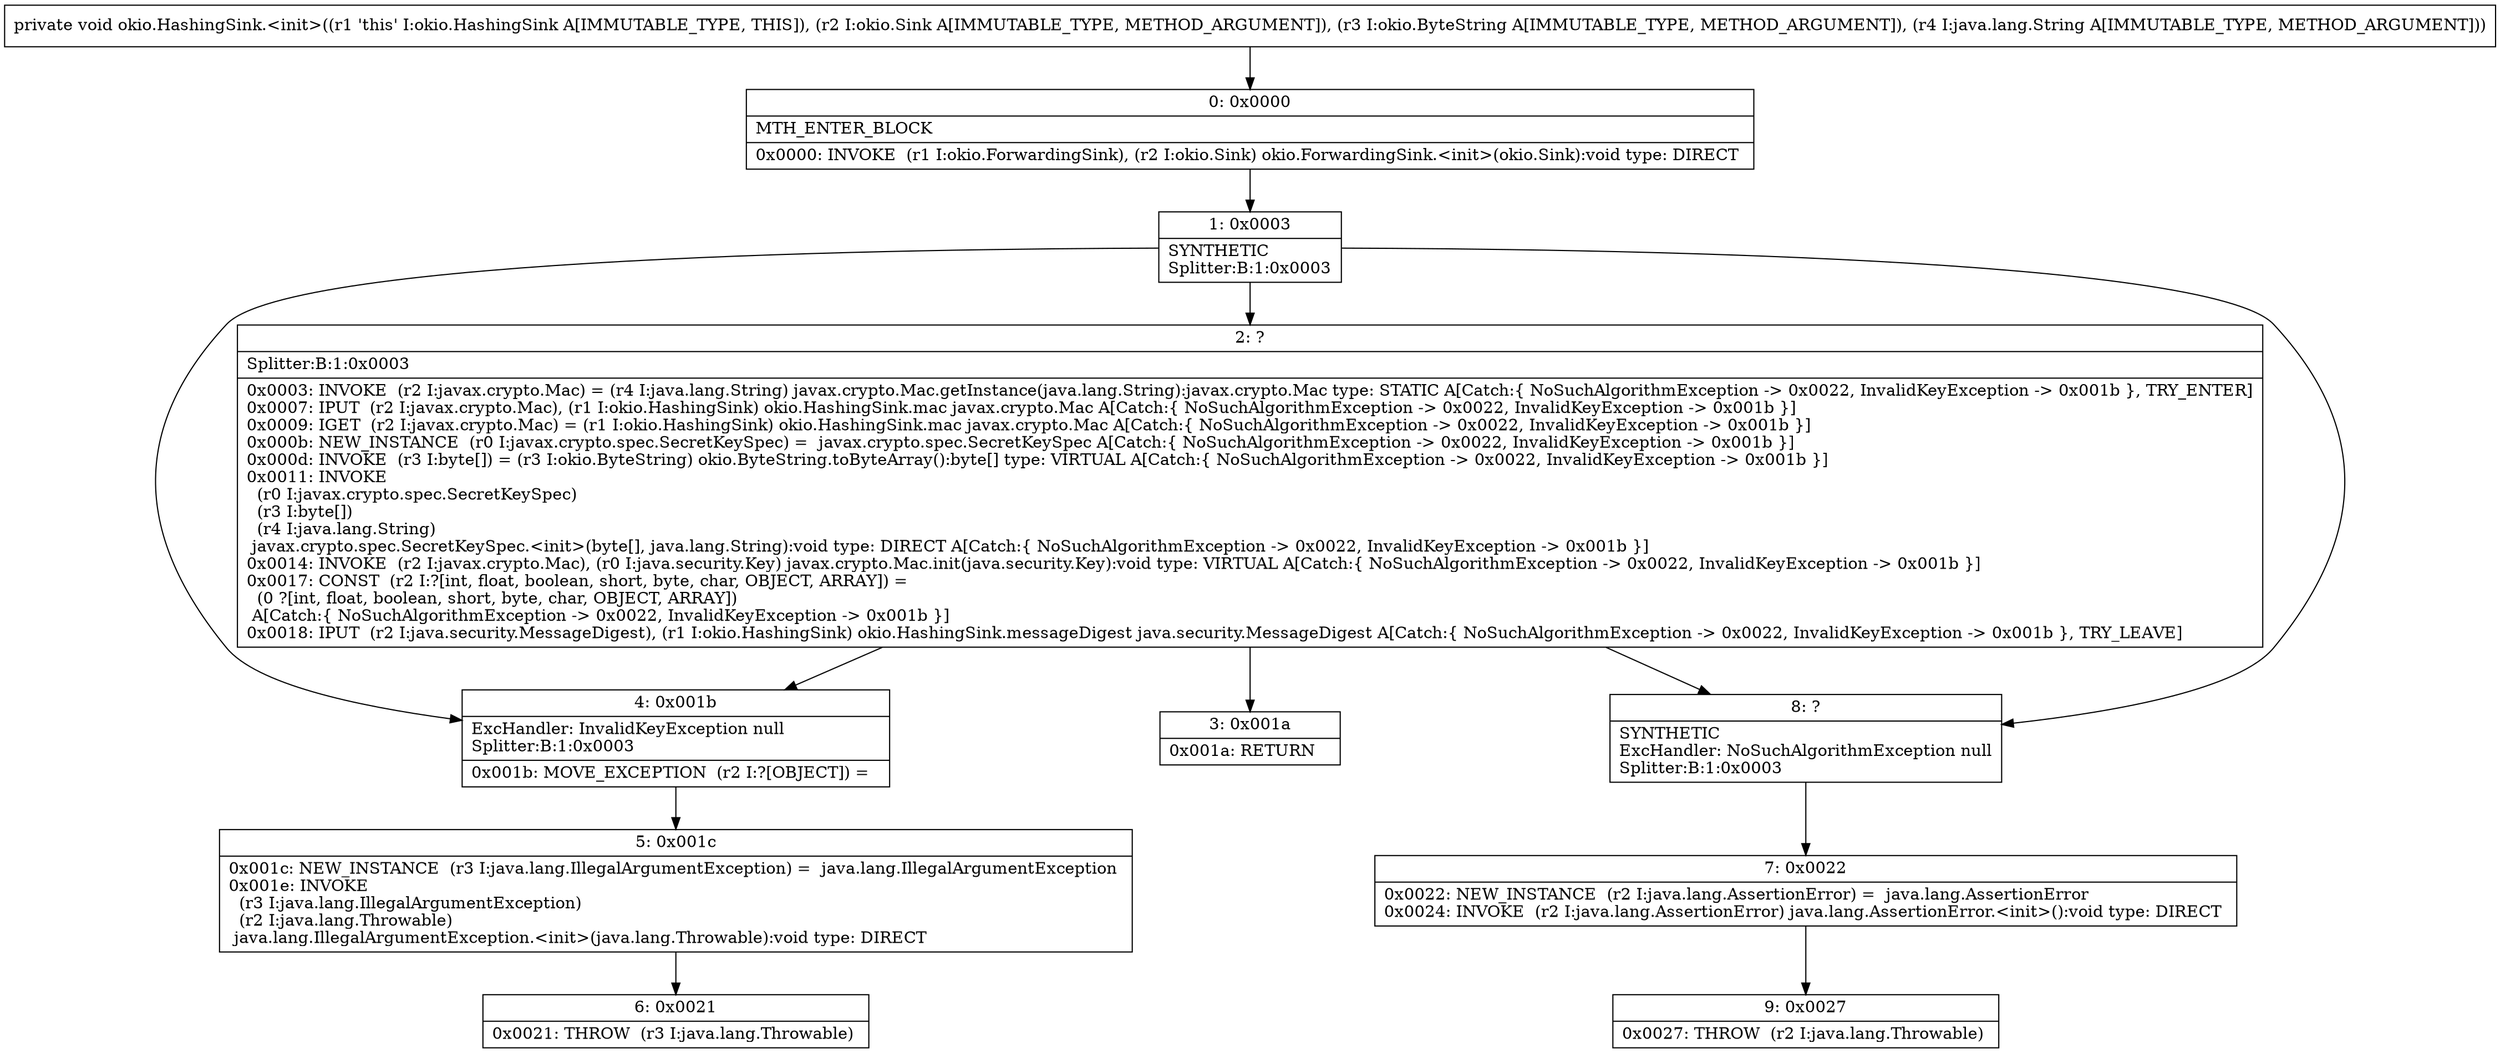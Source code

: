 digraph "CFG forokio.HashingSink.\<init\>(Lokio\/Sink;Lokio\/ByteString;Ljava\/lang\/String;)V" {
Node_0 [shape=record,label="{0\:\ 0x0000|MTH_ENTER_BLOCK\l|0x0000: INVOKE  (r1 I:okio.ForwardingSink), (r2 I:okio.Sink) okio.ForwardingSink.\<init\>(okio.Sink):void type: DIRECT \l}"];
Node_1 [shape=record,label="{1\:\ 0x0003|SYNTHETIC\lSplitter:B:1:0x0003\l}"];
Node_2 [shape=record,label="{2\:\ ?|Splitter:B:1:0x0003\l|0x0003: INVOKE  (r2 I:javax.crypto.Mac) = (r4 I:java.lang.String) javax.crypto.Mac.getInstance(java.lang.String):javax.crypto.Mac type: STATIC A[Catch:\{ NoSuchAlgorithmException \-\> 0x0022, InvalidKeyException \-\> 0x001b \}, TRY_ENTER]\l0x0007: IPUT  (r2 I:javax.crypto.Mac), (r1 I:okio.HashingSink) okio.HashingSink.mac javax.crypto.Mac A[Catch:\{ NoSuchAlgorithmException \-\> 0x0022, InvalidKeyException \-\> 0x001b \}]\l0x0009: IGET  (r2 I:javax.crypto.Mac) = (r1 I:okio.HashingSink) okio.HashingSink.mac javax.crypto.Mac A[Catch:\{ NoSuchAlgorithmException \-\> 0x0022, InvalidKeyException \-\> 0x001b \}]\l0x000b: NEW_INSTANCE  (r0 I:javax.crypto.spec.SecretKeySpec) =  javax.crypto.spec.SecretKeySpec A[Catch:\{ NoSuchAlgorithmException \-\> 0x0022, InvalidKeyException \-\> 0x001b \}]\l0x000d: INVOKE  (r3 I:byte[]) = (r3 I:okio.ByteString) okio.ByteString.toByteArray():byte[] type: VIRTUAL A[Catch:\{ NoSuchAlgorithmException \-\> 0x0022, InvalidKeyException \-\> 0x001b \}]\l0x0011: INVOKE  \l  (r0 I:javax.crypto.spec.SecretKeySpec)\l  (r3 I:byte[])\l  (r4 I:java.lang.String)\l javax.crypto.spec.SecretKeySpec.\<init\>(byte[], java.lang.String):void type: DIRECT A[Catch:\{ NoSuchAlgorithmException \-\> 0x0022, InvalidKeyException \-\> 0x001b \}]\l0x0014: INVOKE  (r2 I:javax.crypto.Mac), (r0 I:java.security.Key) javax.crypto.Mac.init(java.security.Key):void type: VIRTUAL A[Catch:\{ NoSuchAlgorithmException \-\> 0x0022, InvalidKeyException \-\> 0x001b \}]\l0x0017: CONST  (r2 I:?[int, float, boolean, short, byte, char, OBJECT, ARRAY]) = \l  (0 ?[int, float, boolean, short, byte, char, OBJECT, ARRAY])\l A[Catch:\{ NoSuchAlgorithmException \-\> 0x0022, InvalidKeyException \-\> 0x001b \}]\l0x0018: IPUT  (r2 I:java.security.MessageDigest), (r1 I:okio.HashingSink) okio.HashingSink.messageDigest java.security.MessageDigest A[Catch:\{ NoSuchAlgorithmException \-\> 0x0022, InvalidKeyException \-\> 0x001b \}, TRY_LEAVE]\l}"];
Node_3 [shape=record,label="{3\:\ 0x001a|0x001a: RETURN   \l}"];
Node_4 [shape=record,label="{4\:\ 0x001b|ExcHandler: InvalidKeyException null\lSplitter:B:1:0x0003\l|0x001b: MOVE_EXCEPTION  (r2 I:?[OBJECT]) =  \l}"];
Node_5 [shape=record,label="{5\:\ 0x001c|0x001c: NEW_INSTANCE  (r3 I:java.lang.IllegalArgumentException) =  java.lang.IllegalArgumentException \l0x001e: INVOKE  \l  (r3 I:java.lang.IllegalArgumentException)\l  (r2 I:java.lang.Throwable)\l java.lang.IllegalArgumentException.\<init\>(java.lang.Throwable):void type: DIRECT \l}"];
Node_6 [shape=record,label="{6\:\ 0x0021|0x0021: THROW  (r3 I:java.lang.Throwable) \l}"];
Node_7 [shape=record,label="{7\:\ 0x0022|0x0022: NEW_INSTANCE  (r2 I:java.lang.AssertionError) =  java.lang.AssertionError \l0x0024: INVOKE  (r2 I:java.lang.AssertionError) java.lang.AssertionError.\<init\>():void type: DIRECT \l}"];
Node_8 [shape=record,label="{8\:\ ?|SYNTHETIC\lExcHandler: NoSuchAlgorithmException null\lSplitter:B:1:0x0003\l}"];
Node_9 [shape=record,label="{9\:\ 0x0027|0x0027: THROW  (r2 I:java.lang.Throwable) \l}"];
MethodNode[shape=record,label="{private void okio.HashingSink.\<init\>((r1 'this' I:okio.HashingSink A[IMMUTABLE_TYPE, THIS]), (r2 I:okio.Sink A[IMMUTABLE_TYPE, METHOD_ARGUMENT]), (r3 I:okio.ByteString A[IMMUTABLE_TYPE, METHOD_ARGUMENT]), (r4 I:java.lang.String A[IMMUTABLE_TYPE, METHOD_ARGUMENT])) }"];
MethodNode -> Node_0;
Node_0 -> Node_1;
Node_1 -> Node_2;
Node_1 -> Node_8;
Node_1 -> Node_4;
Node_2 -> Node_3;
Node_2 -> Node_8;
Node_2 -> Node_4;
Node_4 -> Node_5;
Node_5 -> Node_6;
Node_7 -> Node_9;
Node_8 -> Node_7;
}

